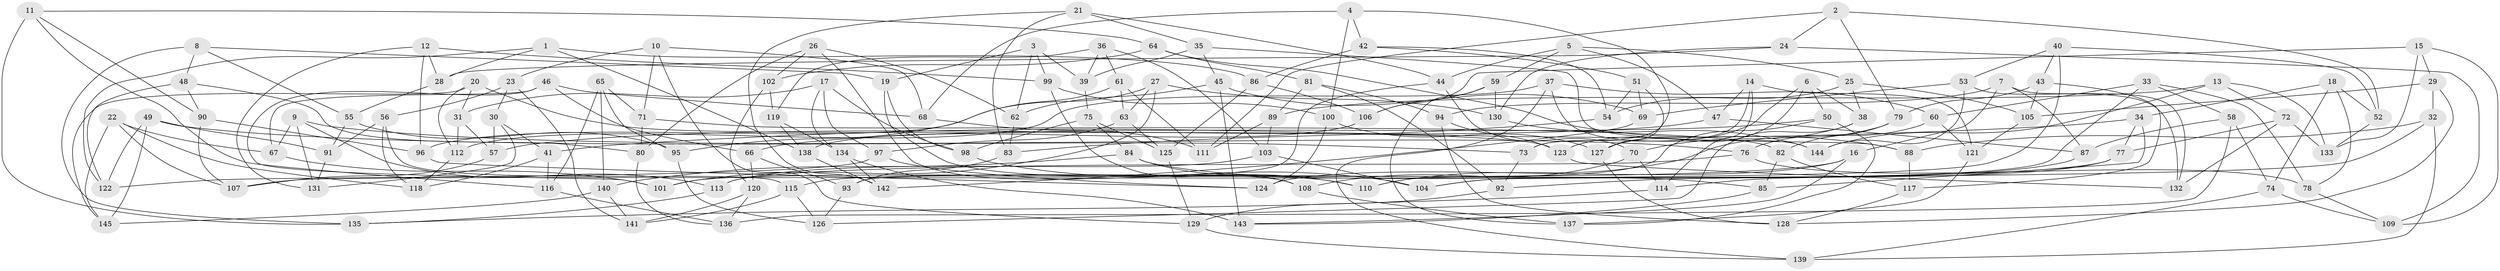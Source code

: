 // coarse degree distribution, {6: 0.40594059405940597, 4: 0.5346534653465347, 5: 0.0297029702970297, 3: 0.0297029702970297}
// Generated by graph-tools (version 1.1) at 2025/52/02/27/25 19:52:31]
// undirected, 145 vertices, 290 edges
graph export_dot {
graph [start="1"]
  node [color=gray90,style=filled];
  1;
  2;
  3;
  4;
  5;
  6;
  7;
  8;
  9;
  10;
  11;
  12;
  13;
  14;
  15;
  16;
  17;
  18;
  19;
  20;
  21;
  22;
  23;
  24;
  25;
  26;
  27;
  28;
  29;
  30;
  31;
  32;
  33;
  34;
  35;
  36;
  37;
  38;
  39;
  40;
  41;
  42;
  43;
  44;
  45;
  46;
  47;
  48;
  49;
  50;
  51;
  52;
  53;
  54;
  55;
  56;
  57;
  58;
  59;
  60;
  61;
  62;
  63;
  64;
  65;
  66;
  67;
  68;
  69;
  70;
  71;
  72;
  73;
  74;
  75;
  76;
  77;
  78;
  79;
  80;
  81;
  82;
  83;
  84;
  85;
  86;
  87;
  88;
  89;
  90;
  91;
  92;
  93;
  94;
  95;
  96;
  97;
  98;
  99;
  100;
  101;
  102;
  103;
  104;
  105;
  106;
  107;
  108;
  109;
  110;
  111;
  112;
  113;
  114;
  115;
  116;
  117;
  118;
  119;
  120;
  121;
  122;
  123;
  124;
  125;
  126;
  127;
  128;
  129;
  130;
  131;
  132;
  133;
  134;
  135;
  136;
  137;
  138;
  139;
  140;
  141;
  142;
  143;
  144;
  145;
  1 -- 86;
  1 -- 28;
  1 -- 122;
  1 -- 138;
  2 -- 24;
  2 -- 79;
  2 -- 111;
  2 -- 52;
  3 -- 39;
  3 -- 19;
  3 -- 62;
  3 -- 99;
  4 -- 73;
  4 -- 68;
  4 -- 100;
  4 -- 42;
  5 -- 25;
  5 -- 47;
  5 -- 44;
  5 -- 59;
  6 -- 123;
  6 -- 50;
  6 -- 38;
  6 -- 127;
  7 -- 16;
  7 -- 87;
  7 -- 132;
  7 -- 94;
  8 -- 55;
  8 -- 19;
  8 -- 135;
  8 -- 48;
  9 -- 76;
  9 -- 131;
  9 -- 67;
  9 -- 113;
  10 -- 71;
  10 -- 129;
  10 -- 68;
  10 -- 23;
  11 -- 64;
  11 -- 90;
  11 -- 135;
  11 -- 116;
  12 -- 96;
  12 -- 99;
  12 -- 131;
  12 -- 28;
  13 -- 144;
  13 -- 133;
  13 -- 72;
  13 -- 89;
  14 -- 47;
  14 -- 121;
  14 -- 73;
  14 -- 114;
  15 -- 29;
  15 -- 109;
  15 -- 133;
  15 -- 106;
  16 -- 124;
  16 -- 101;
  16 -- 143;
  17 -- 31;
  17 -- 97;
  17 -- 98;
  17 -- 134;
  18 -- 74;
  18 -- 52;
  18 -- 34;
  18 -- 78;
  19 -- 98;
  19 -- 110;
  20 -- 112;
  20 -- 123;
  20 -- 145;
  20 -- 31;
  21 -- 83;
  21 -- 35;
  21 -- 44;
  21 -- 142;
  22 -- 145;
  22 -- 67;
  22 -- 107;
  22 -- 118;
  23 -- 141;
  23 -- 30;
  23 -- 56;
  24 -- 109;
  24 -- 130;
  24 -- 28;
  25 -- 54;
  25 -- 38;
  25 -- 105;
  26 -- 62;
  26 -- 108;
  26 -- 80;
  26 -- 102;
  27 -- 96;
  27 -- 63;
  27 -- 130;
  27 -- 101;
  28 -- 55;
  29 -- 32;
  29 -- 128;
  29 -- 105;
  30 -- 57;
  30 -- 131;
  30 -- 41;
  31 -- 112;
  31 -- 57;
  32 -- 139;
  32 -- 107;
  32 -- 88;
  33 -- 104;
  33 -- 60;
  33 -- 78;
  33 -- 58;
  34 -- 41;
  34 -- 85;
  34 -- 77;
  35 -- 39;
  35 -- 88;
  35 -- 45;
  36 -- 119;
  36 -- 39;
  36 -- 61;
  36 -- 103;
  37 -- 144;
  37 -- 112;
  37 -- 60;
  37 -- 139;
  38 -- 70;
  38 -- 126;
  39 -- 75;
  40 -- 104;
  40 -- 43;
  40 -- 52;
  40 -- 53;
  41 -- 116;
  41 -- 118;
  42 -- 86;
  42 -- 51;
  42 -- 54;
  43 -- 79;
  43 -- 117;
  43 -- 105;
  44 -- 93;
  44 -- 70;
  45 -- 69;
  45 -- 62;
  45 -- 143;
  46 -- 66;
  46 -- 68;
  46 -- 67;
  46 -- 101;
  47 -- 87;
  47 -- 57;
  48 -- 90;
  48 -- 122;
  48 -- 80;
  49 -- 122;
  49 -- 73;
  49 -- 145;
  49 -- 91;
  50 -- 137;
  50 -- 110;
  50 -- 66;
  51 -- 127;
  51 -- 54;
  51 -- 69;
  52 -- 133;
  53 -- 132;
  53 -- 69;
  53 -- 144;
  54 -- 83;
  55 -- 95;
  55 -- 91;
  56 -- 91;
  56 -- 115;
  56 -- 118;
  57 -- 107;
  58 -- 74;
  58 -- 87;
  58 -- 136;
  59 -- 130;
  59 -- 106;
  59 -- 137;
  60 -- 121;
  60 -- 76;
  61 -- 111;
  61 -- 63;
  61 -- 95;
  62 -- 83;
  63 -- 97;
  63 -- 125;
  64 -- 102;
  64 -- 81;
  64 -- 88;
  65 -- 140;
  65 -- 116;
  65 -- 95;
  65 -- 71;
  66 -- 120;
  66 -- 93;
  67 -- 101;
  68 -- 111;
  69 -- 142;
  70 -- 114;
  70 -- 108;
  71 -- 82;
  71 -- 80;
  72 -- 77;
  72 -- 132;
  72 -- 133;
  73 -- 92;
  74 -- 139;
  74 -- 109;
  75 -- 125;
  75 -- 98;
  75 -- 84;
  76 -- 113;
  76 -- 78;
  77 -- 114;
  77 -- 115;
  78 -- 109;
  79 -- 82;
  79 -- 110;
  80 -- 136;
  81 -- 89;
  81 -- 94;
  81 -- 92;
  82 -- 117;
  82 -- 85;
  83 -- 93;
  84 -- 140;
  84 -- 85;
  84 -- 110;
  85 -- 143;
  86 -- 125;
  86 -- 106;
  87 -- 92;
  88 -- 117;
  89 -- 103;
  89 -- 111;
  90 -- 107;
  90 -- 96;
  91 -- 131;
  92 -- 129;
  93 -- 126;
  94 -- 123;
  94 -- 128;
  95 -- 126;
  96 -- 124;
  97 -- 122;
  97 -- 124;
  98 -- 104;
  99 -- 100;
  99 -- 108;
  100 -- 127;
  100 -- 124;
  102 -- 119;
  102 -- 120;
  103 -- 104;
  103 -- 113;
  105 -- 121;
  106 -- 138;
  108 -- 137;
  112 -- 118;
  113 -- 135;
  114 -- 135;
  115 -- 126;
  115 -- 141;
  116 -- 136;
  117 -- 128;
  119 -- 138;
  119 -- 134;
  120 -- 141;
  120 -- 136;
  121 -- 137;
  123 -- 132;
  125 -- 129;
  127 -- 128;
  129 -- 139;
  130 -- 144;
  134 -- 142;
  134 -- 143;
  138 -- 142;
  140 -- 141;
  140 -- 145;
}
